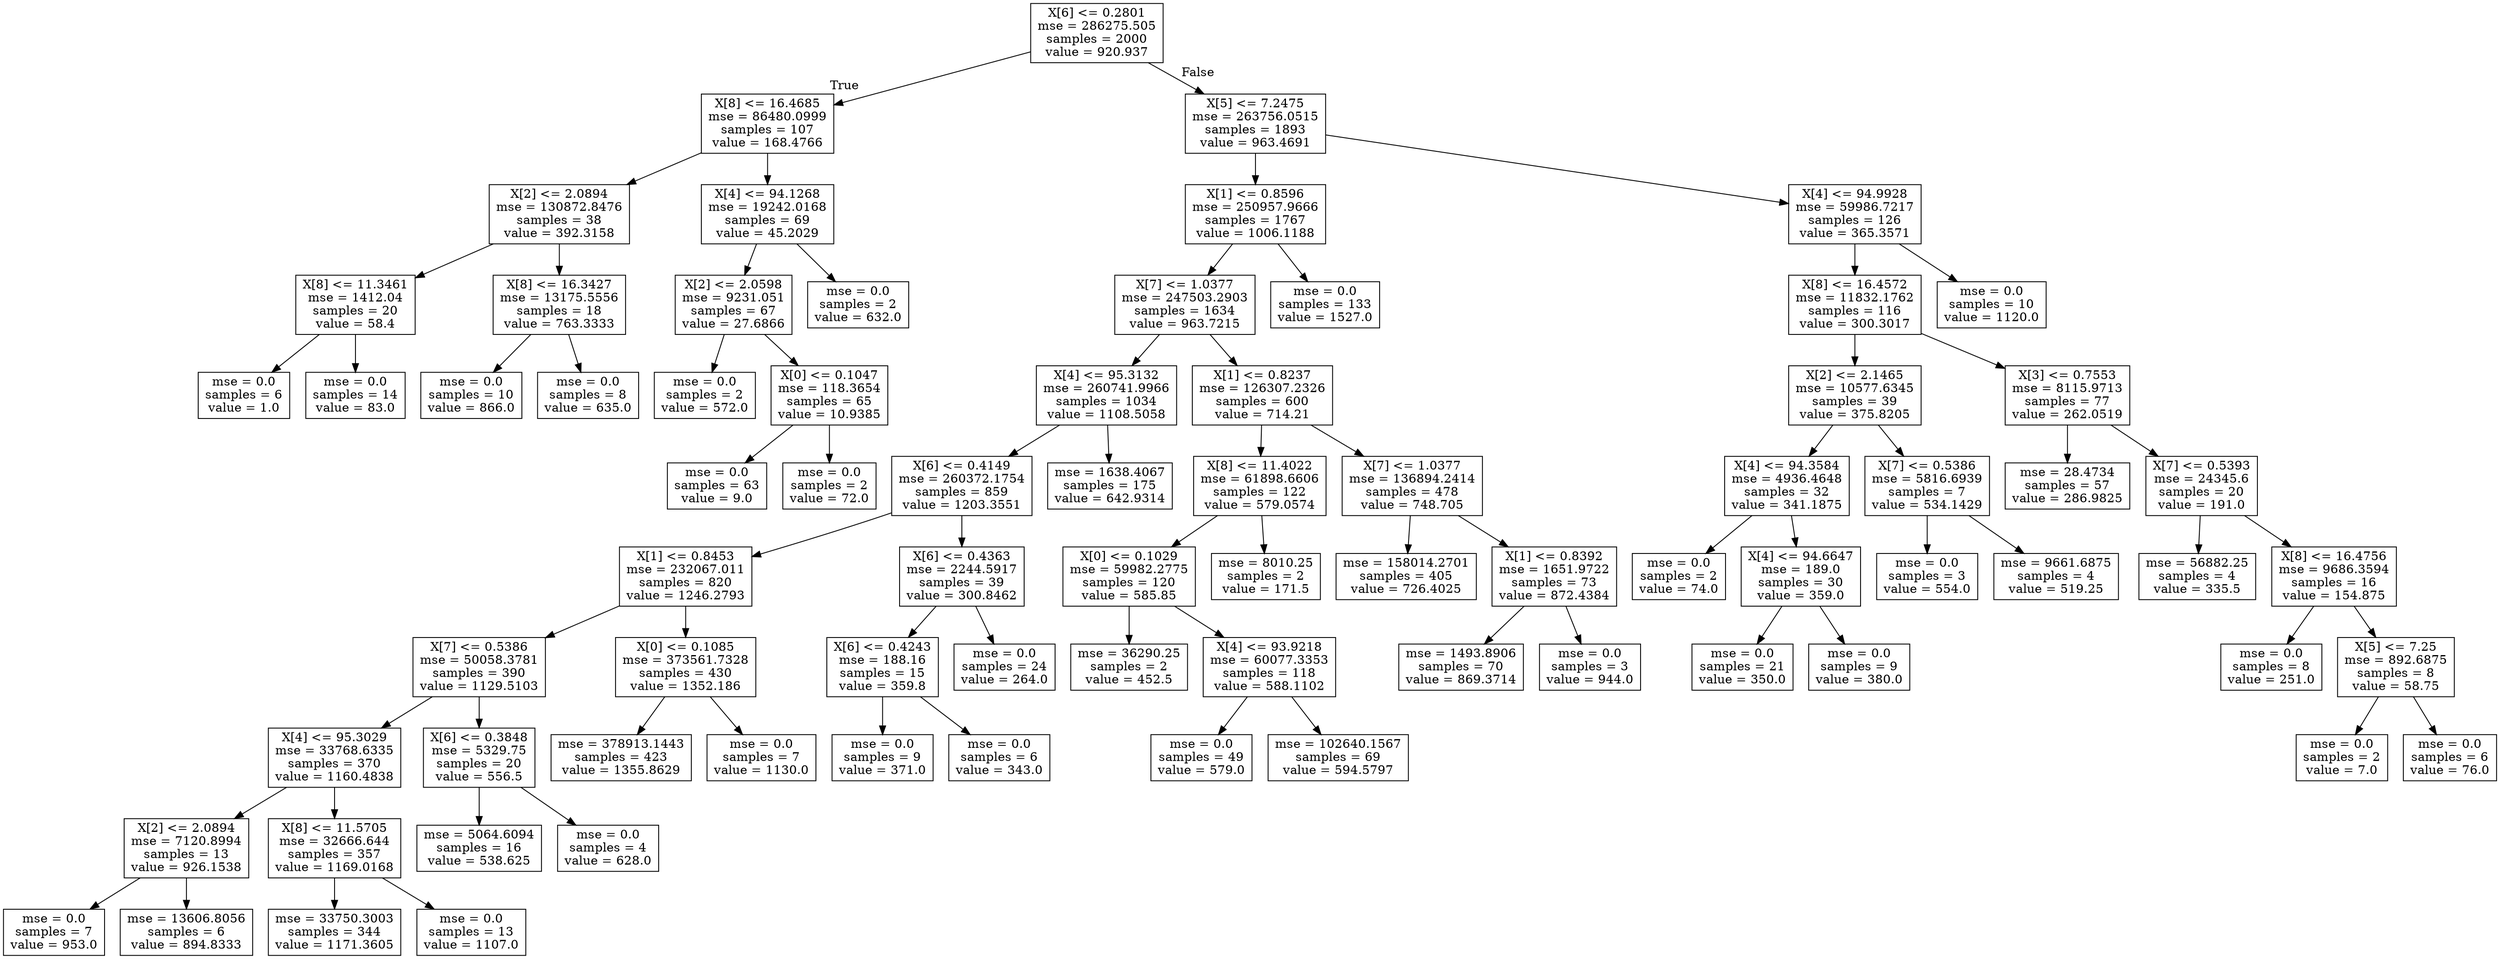 digraph Tree {
node [shape=box] ;
0 [label="X[6] <= 0.2801\nmse = 286275.505\nsamples = 2000\nvalue = 920.937"] ;
1 [label="X[8] <= 16.4685\nmse = 86480.0999\nsamples = 107\nvalue = 168.4766"] ;
0 -> 1 [labeldistance=2.5, labelangle=45, headlabel="True"] ;
2 [label="X[2] <= 2.0894\nmse = 130872.8476\nsamples = 38\nvalue = 392.3158"] ;
1 -> 2 ;
3 [label="X[8] <= 11.3461\nmse = 1412.04\nsamples = 20\nvalue = 58.4"] ;
2 -> 3 ;
4 [label="mse = 0.0\nsamples = 6\nvalue = 1.0"] ;
3 -> 4 ;
5 [label="mse = 0.0\nsamples = 14\nvalue = 83.0"] ;
3 -> 5 ;
6 [label="X[8] <= 16.3427\nmse = 13175.5556\nsamples = 18\nvalue = 763.3333"] ;
2 -> 6 ;
7 [label="mse = 0.0\nsamples = 10\nvalue = 866.0"] ;
6 -> 7 ;
8 [label="mse = 0.0\nsamples = 8\nvalue = 635.0"] ;
6 -> 8 ;
9 [label="X[4] <= 94.1268\nmse = 19242.0168\nsamples = 69\nvalue = 45.2029"] ;
1 -> 9 ;
10 [label="X[2] <= 2.0598\nmse = 9231.051\nsamples = 67\nvalue = 27.6866"] ;
9 -> 10 ;
11 [label="mse = 0.0\nsamples = 2\nvalue = 572.0"] ;
10 -> 11 ;
12 [label="X[0] <= 0.1047\nmse = 118.3654\nsamples = 65\nvalue = 10.9385"] ;
10 -> 12 ;
13 [label="mse = 0.0\nsamples = 63\nvalue = 9.0"] ;
12 -> 13 ;
14 [label="mse = 0.0\nsamples = 2\nvalue = 72.0"] ;
12 -> 14 ;
15 [label="mse = 0.0\nsamples = 2\nvalue = 632.0"] ;
9 -> 15 ;
16 [label="X[5] <= 7.2475\nmse = 263756.0515\nsamples = 1893\nvalue = 963.4691"] ;
0 -> 16 [labeldistance=2.5, labelangle=-45, headlabel="False"] ;
17 [label="X[1] <= 0.8596\nmse = 250957.9666\nsamples = 1767\nvalue = 1006.1188"] ;
16 -> 17 ;
18 [label="X[7] <= 1.0377\nmse = 247503.2903\nsamples = 1634\nvalue = 963.7215"] ;
17 -> 18 ;
19 [label="X[4] <= 95.3132\nmse = 260741.9966\nsamples = 1034\nvalue = 1108.5058"] ;
18 -> 19 ;
20 [label="X[6] <= 0.4149\nmse = 260372.1754\nsamples = 859\nvalue = 1203.3551"] ;
19 -> 20 ;
21 [label="X[1] <= 0.8453\nmse = 232067.011\nsamples = 820\nvalue = 1246.2793"] ;
20 -> 21 ;
22 [label="X[7] <= 0.5386\nmse = 50058.3781\nsamples = 390\nvalue = 1129.5103"] ;
21 -> 22 ;
23 [label="X[4] <= 95.3029\nmse = 33768.6335\nsamples = 370\nvalue = 1160.4838"] ;
22 -> 23 ;
24 [label="X[2] <= 2.0894\nmse = 7120.8994\nsamples = 13\nvalue = 926.1538"] ;
23 -> 24 ;
25 [label="mse = 0.0\nsamples = 7\nvalue = 953.0"] ;
24 -> 25 ;
26 [label="mse = 13606.8056\nsamples = 6\nvalue = 894.8333"] ;
24 -> 26 ;
27 [label="X[8] <= 11.5705\nmse = 32666.644\nsamples = 357\nvalue = 1169.0168"] ;
23 -> 27 ;
28 [label="mse = 33750.3003\nsamples = 344\nvalue = 1171.3605"] ;
27 -> 28 ;
29 [label="mse = 0.0\nsamples = 13\nvalue = 1107.0"] ;
27 -> 29 ;
30 [label="X[6] <= 0.3848\nmse = 5329.75\nsamples = 20\nvalue = 556.5"] ;
22 -> 30 ;
31 [label="mse = 5064.6094\nsamples = 16\nvalue = 538.625"] ;
30 -> 31 ;
32 [label="mse = 0.0\nsamples = 4\nvalue = 628.0"] ;
30 -> 32 ;
33 [label="X[0] <= 0.1085\nmse = 373561.7328\nsamples = 430\nvalue = 1352.186"] ;
21 -> 33 ;
34 [label="mse = 378913.1443\nsamples = 423\nvalue = 1355.8629"] ;
33 -> 34 ;
35 [label="mse = 0.0\nsamples = 7\nvalue = 1130.0"] ;
33 -> 35 ;
36 [label="X[6] <= 0.4363\nmse = 2244.5917\nsamples = 39\nvalue = 300.8462"] ;
20 -> 36 ;
37 [label="X[6] <= 0.4243\nmse = 188.16\nsamples = 15\nvalue = 359.8"] ;
36 -> 37 ;
38 [label="mse = 0.0\nsamples = 9\nvalue = 371.0"] ;
37 -> 38 ;
39 [label="mse = 0.0\nsamples = 6\nvalue = 343.0"] ;
37 -> 39 ;
40 [label="mse = 0.0\nsamples = 24\nvalue = 264.0"] ;
36 -> 40 ;
41 [label="mse = 1638.4067\nsamples = 175\nvalue = 642.9314"] ;
19 -> 41 ;
42 [label="X[1] <= 0.8237\nmse = 126307.2326\nsamples = 600\nvalue = 714.21"] ;
18 -> 42 ;
43 [label="X[8] <= 11.4022\nmse = 61898.6606\nsamples = 122\nvalue = 579.0574"] ;
42 -> 43 ;
44 [label="X[0] <= 0.1029\nmse = 59982.2775\nsamples = 120\nvalue = 585.85"] ;
43 -> 44 ;
45 [label="mse = 36290.25\nsamples = 2\nvalue = 452.5"] ;
44 -> 45 ;
46 [label="X[4] <= 93.9218\nmse = 60077.3353\nsamples = 118\nvalue = 588.1102"] ;
44 -> 46 ;
47 [label="mse = 0.0\nsamples = 49\nvalue = 579.0"] ;
46 -> 47 ;
48 [label="mse = 102640.1567\nsamples = 69\nvalue = 594.5797"] ;
46 -> 48 ;
49 [label="mse = 8010.25\nsamples = 2\nvalue = 171.5"] ;
43 -> 49 ;
50 [label="X[7] <= 1.0377\nmse = 136894.2414\nsamples = 478\nvalue = 748.705"] ;
42 -> 50 ;
51 [label="mse = 158014.2701\nsamples = 405\nvalue = 726.4025"] ;
50 -> 51 ;
52 [label="X[1] <= 0.8392\nmse = 1651.9722\nsamples = 73\nvalue = 872.4384"] ;
50 -> 52 ;
53 [label="mse = 1493.8906\nsamples = 70\nvalue = 869.3714"] ;
52 -> 53 ;
54 [label="mse = 0.0\nsamples = 3\nvalue = 944.0"] ;
52 -> 54 ;
55 [label="mse = 0.0\nsamples = 133\nvalue = 1527.0"] ;
17 -> 55 ;
56 [label="X[4] <= 94.9928\nmse = 59986.7217\nsamples = 126\nvalue = 365.3571"] ;
16 -> 56 ;
57 [label="X[8] <= 16.4572\nmse = 11832.1762\nsamples = 116\nvalue = 300.3017"] ;
56 -> 57 ;
58 [label="X[2] <= 2.1465\nmse = 10577.6345\nsamples = 39\nvalue = 375.8205"] ;
57 -> 58 ;
59 [label="X[4] <= 94.3584\nmse = 4936.4648\nsamples = 32\nvalue = 341.1875"] ;
58 -> 59 ;
60 [label="mse = 0.0\nsamples = 2\nvalue = 74.0"] ;
59 -> 60 ;
61 [label="X[4] <= 94.6647\nmse = 189.0\nsamples = 30\nvalue = 359.0"] ;
59 -> 61 ;
62 [label="mse = 0.0\nsamples = 21\nvalue = 350.0"] ;
61 -> 62 ;
63 [label="mse = 0.0\nsamples = 9\nvalue = 380.0"] ;
61 -> 63 ;
64 [label="X[7] <= 0.5386\nmse = 5816.6939\nsamples = 7\nvalue = 534.1429"] ;
58 -> 64 ;
65 [label="mse = 0.0\nsamples = 3\nvalue = 554.0"] ;
64 -> 65 ;
66 [label="mse = 9661.6875\nsamples = 4\nvalue = 519.25"] ;
64 -> 66 ;
67 [label="X[3] <= 0.7553\nmse = 8115.9713\nsamples = 77\nvalue = 262.0519"] ;
57 -> 67 ;
68 [label="mse = 28.4734\nsamples = 57\nvalue = 286.9825"] ;
67 -> 68 ;
69 [label="X[7] <= 0.5393\nmse = 24345.6\nsamples = 20\nvalue = 191.0"] ;
67 -> 69 ;
70 [label="mse = 56882.25\nsamples = 4\nvalue = 335.5"] ;
69 -> 70 ;
71 [label="X[8] <= 16.4756\nmse = 9686.3594\nsamples = 16\nvalue = 154.875"] ;
69 -> 71 ;
72 [label="mse = 0.0\nsamples = 8\nvalue = 251.0"] ;
71 -> 72 ;
73 [label="X[5] <= 7.25\nmse = 892.6875\nsamples = 8\nvalue = 58.75"] ;
71 -> 73 ;
74 [label="mse = 0.0\nsamples = 2\nvalue = 7.0"] ;
73 -> 74 ;
75 [label="mse = 0.0\nsamples = 6\nvalue = 76.0"] ;
73 -> 75 ;
76 [label="mse = 0.0\nsamples = 10\nvalue = 1120.0"] ;
56 -> 76 ;
}